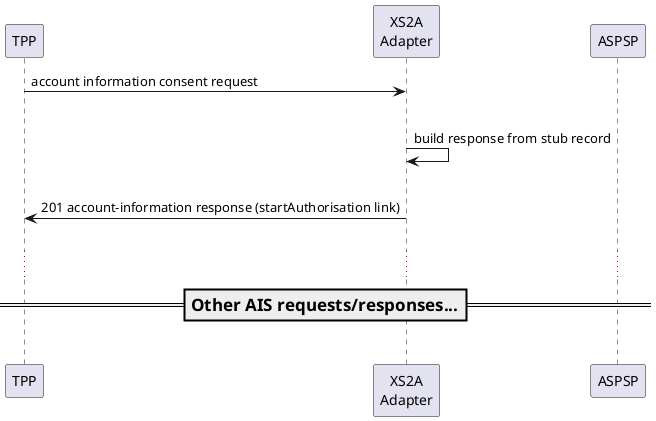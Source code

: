 @startuml
participant tpp as "TPP"
participant adapter as "XS2A\nAdapter"
participant bank as "ASPSP"

tpp->adapter: account information consent request
|||
adapter->adapter: build response from stub record
|||
tpp<-adapter: 201 account-information response (startAuthorisation link)
|||
...
=== Other AIS requests/responses... ==
|||
@enduml